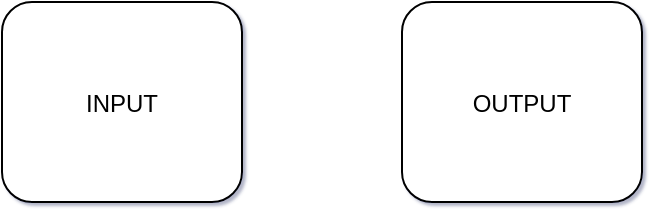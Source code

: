 <mxfile type="device" compressed="false">
    <diagram id="entity" name="entity">
      <mxGraphModel dx="1360" dy="864" grid="1" gridSize="10" guides="1" tooltips="1" connect="1" arrows="1" fold="1" page="1" pageScale="1" pageWidth="827" pageHeight="1169" math="0" shadow="1">
        <root>
          <mxCell id="0" />   
          <mxCell id="1" parent="0" />
        <object id="INPUT" label="INPUT">
      <mxCell style="rounded=1" vertex="1" parent="1">
          <mxGeometry x="0" y="0" width="120" height="100" as="geometry" />
      </mxCell>
    </object><object id="OUTPUT" label="OUTPUT">
      <mxCell style="rounded=1" vertex="1" parent="1">
          <mxGeometry x="200" y="0" width="120" height="100" as="geometry" />
      </mxCell>
    </object></root>
      </mxGraphModel>
    </diagram></mxfile>